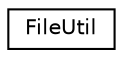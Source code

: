 digraph "Graphical Class Hierarchy"
{
  edge [fontname="Helvetica",fontsize="10",labelfontname="Helvetica",labelfontsize="10"];
  node [fontname="Helvetica",fontsize="10",shape=record];
  rankdir="LR";
  Node1 [label="FileUtil",height=0.2,width=0.4,color="black", fillcolor="white", style="filled",URL="$class_file_util.html"];
}
